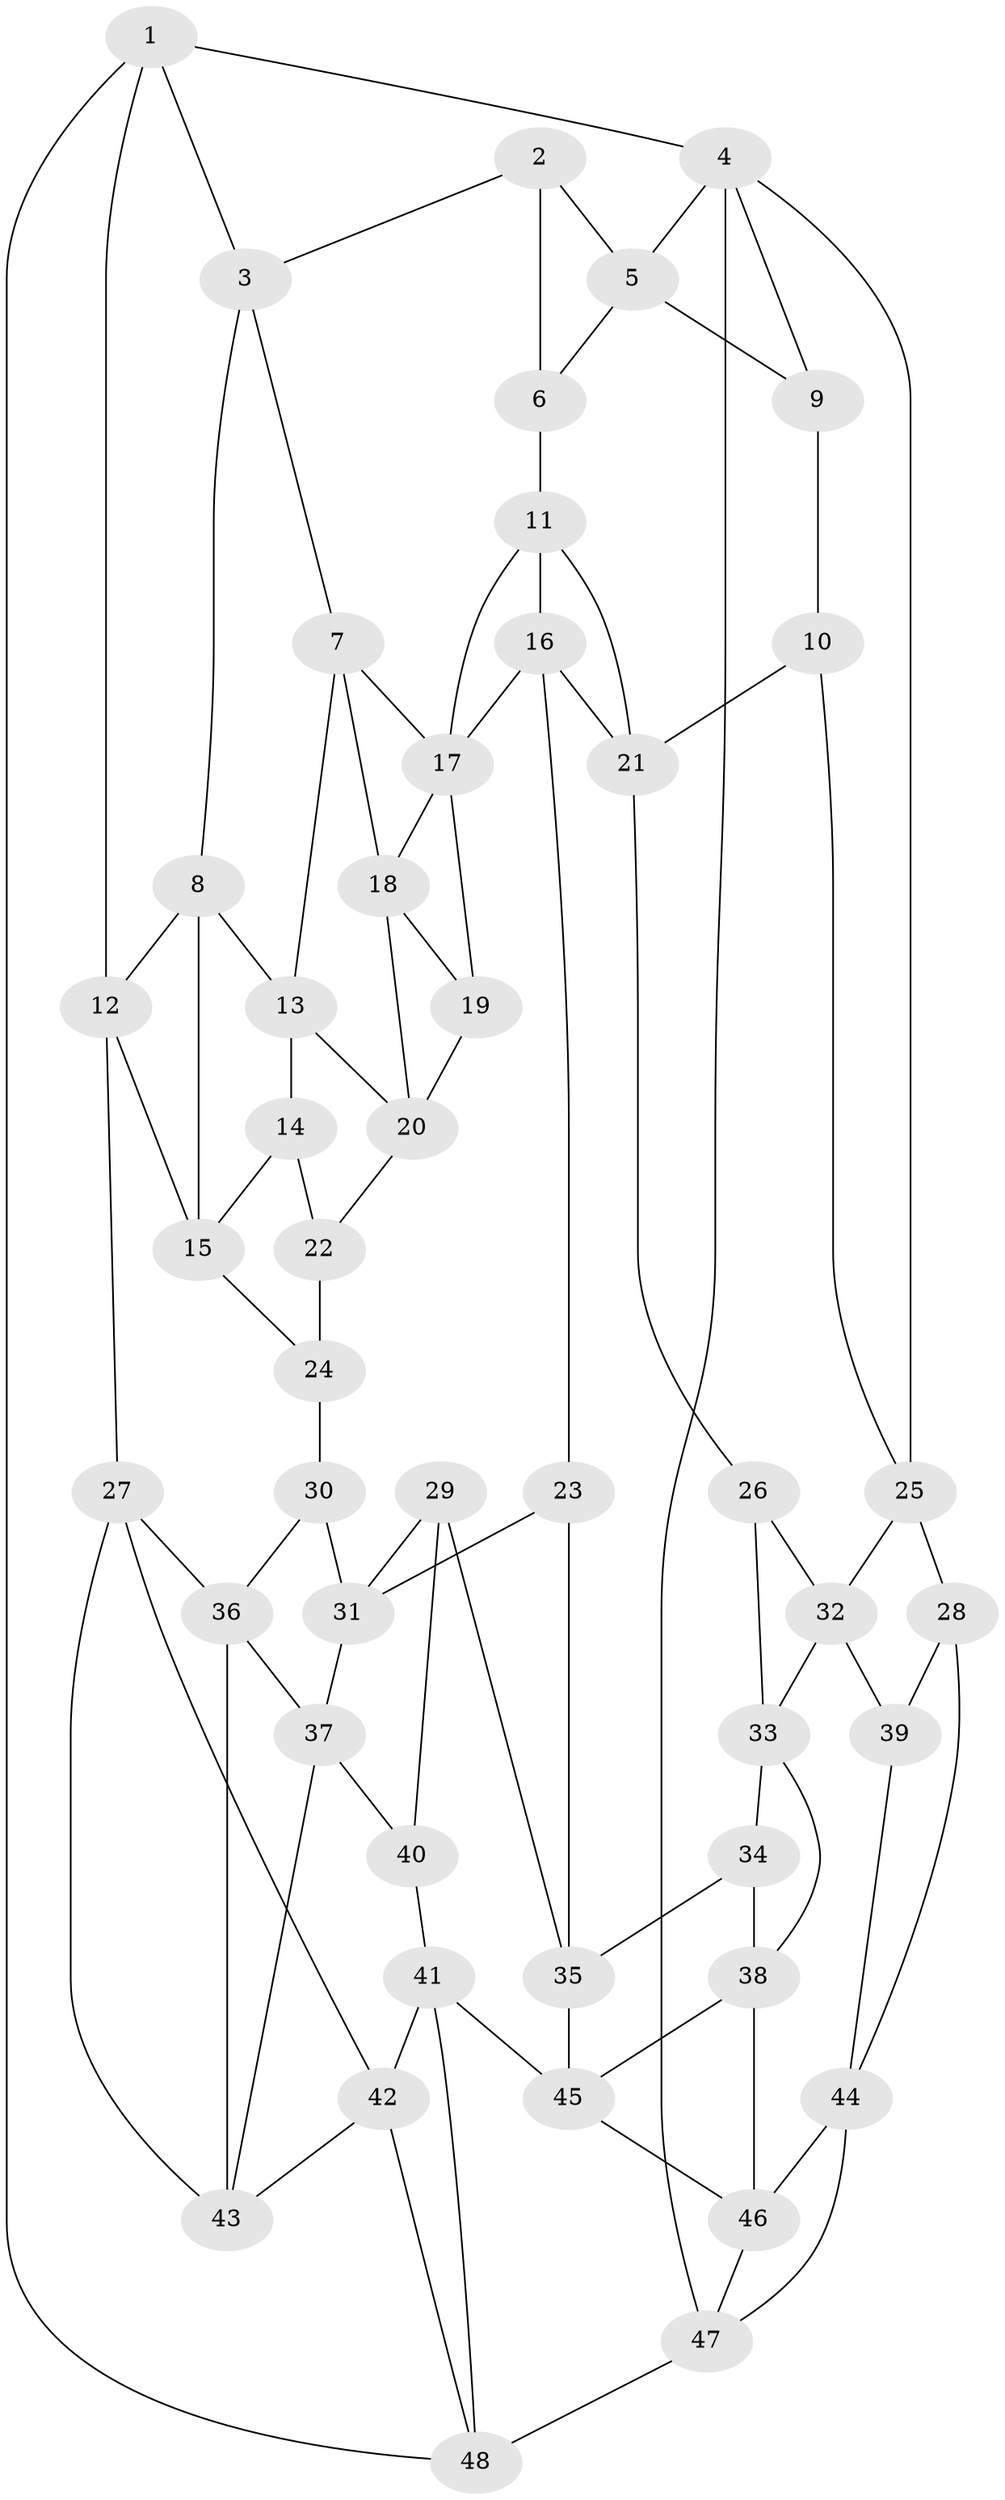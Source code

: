 // original degree distribution, {3: 0.01694915254237288, 6: 0.2288135593220339, 5: 0.5084745762711864, 4: 0.2457627118644068}
// Generated by graph-tools (version 1.1) at 2025/38/03/04/25 23:38:23]
// undirected, 48 vertices, 89 edges
graph export_dot {
  node [color=gray90,style=filled];
  1;
  2;
  3;
  4;
  5;
  6;
  7;
  8;
  9;
  10;
  11;
  12;
  13;
  14;
  15;
  16;
  17;
  18;
  19;
  20;
  21;
  22;
  23;
  24;
  25;
  26;
  27;
  28;
  29;
  30;
  31;
  32;
  33;
  34;
  35;
  36;
  37;
  38;
  39;
  40;
  41;
  42;
  43;
  44;
  45;
  46;
  47;
  48;
  1 -- 3 [weight=1.0];
  1 -- 4 [weight=1.0];
  1 -- 12 [weight=1.0];
  1 -- 48 [weight=1.0];
  2 -- 3 [weight=1.0];
  2 -- 5 [weight=1.0];
  2 -- 6 [weight=1.0];
  3 -- 7 [weight=1.0];
  3 -- 8 [weight=1.0];
  4 -- 5 [weight=1.0];
  4 -- 9 [weight=1.0];
  4 -- 25 [weight=1.0];
  4 -- 47 [weight=1.0];
  5 -- 6 [weight=1.0];
  5 -- 9 [weight=2.0];
  6 -- 11 [weight=2.0];
  7 -- 13 [weight=1.0];
  7 -- 17 [weight=1.0];
  7 -- 18 [weight=1.0];
  8 -- 12 [weight=1.0];
  8 -- 13 [weight=1.0];
  8 -- 15 [weight=1.0];
  9 -- 10 [weight=1.0];
  10 -- 21 [weight=1.0];
  10 -- 25 [weight=1.0];
  11 -- 16 [weight=1.0];
  11 -- 17 [weight=1.0];
  11 -- 21 [weight=1.0];
  12 -- 15 [weight=1.0];
  12 -- 27 [weight=1.0];
  13 -- 14 [weight=1.0];
  13 -- 20 [weight=1.0];
  14 -- 15 [weight=1.0];
  14 -- 22 [weight=2.0];
  15 -- 24 [weight=1.0];
  16 -- 17 [weight=1.0];
  16 -- 21 [weight=1.0];
  16 -- 23 [weight=1.0];
  17 -- 18 [weight=1.0];
  17 -- 19 [weight=1.0];
  18 -- 19 [weight=1.0];
  18 -- 20 [weight=1.0];
  19 -- 20 [weight=1.0];
  20 -- 22 [weight=1.0];
  21 -- 26 [weight=1.0];
  22 -- 24 [weight=1.0];
  23 -- 31 [weight=1.0];
  23 -- 35 [weight=1.0];
  24 -- 30 [weight=2.0];
  25 -- 28 [weight=2.0];
  25 -- 32 [weight=1.0];
  26 -- 32 [weight=1.0];
  26 -- 33 [weight=1.0];
  27 -- 36 [weight=1.0];
  27 -- 42 [weight=1.0];
  27 -- 43 [weight=1.0];
  28 -- 39 [weight=1.0];
  28 -- 44 [weight=1.0];
  29 -- 31 [weight=1.0];
  29 -- 35 [weight=1.0];
  29 -- 40 [weight=1.0];
  30 -- 31 [weight=2.0];
  30 -- 36 [weight=1.0];
  31 -- 37 [weight=1.0];
  32 -- 33 [weight=1.0];
  32 -- 39 [weight=1.0];
  33 -- 34 [weight=1.0];
  33 -- 38 [weight=1.0];
  34 -- 35 [weight=2.0];
  34 -- 38 [weight=1.0];
  35 -- 45 [weight=1.0];
  36 -- 37 [weight=1.0];
  36 -- 43 [weight=1.0];
  37 -- 40 [weight=1.0];
  37 -- 43 [weight=1.0];
  38 -- 45 [weight=1.0];
  38 -- 46 [weight=1.0];
  39 -- 44 [weight=2.0];
  40 -- 41 [weight=1.0];
  41 -- 42 [weight=1.0];
  41 -- 45 [weight=1.0];
  41 -- 48 [weight=1.0];
  42 -- 43 [weight=1.0];
  42 -- 48 [weight=1.0];
  44 -- 46 [weight=1.0];
  44 -- 47 [weight=2.0];
  45 -- 46 [weight=1.0];
  46 -- 47 [weight=1.0];
  47 -- 48 [weight=2.0];
}
